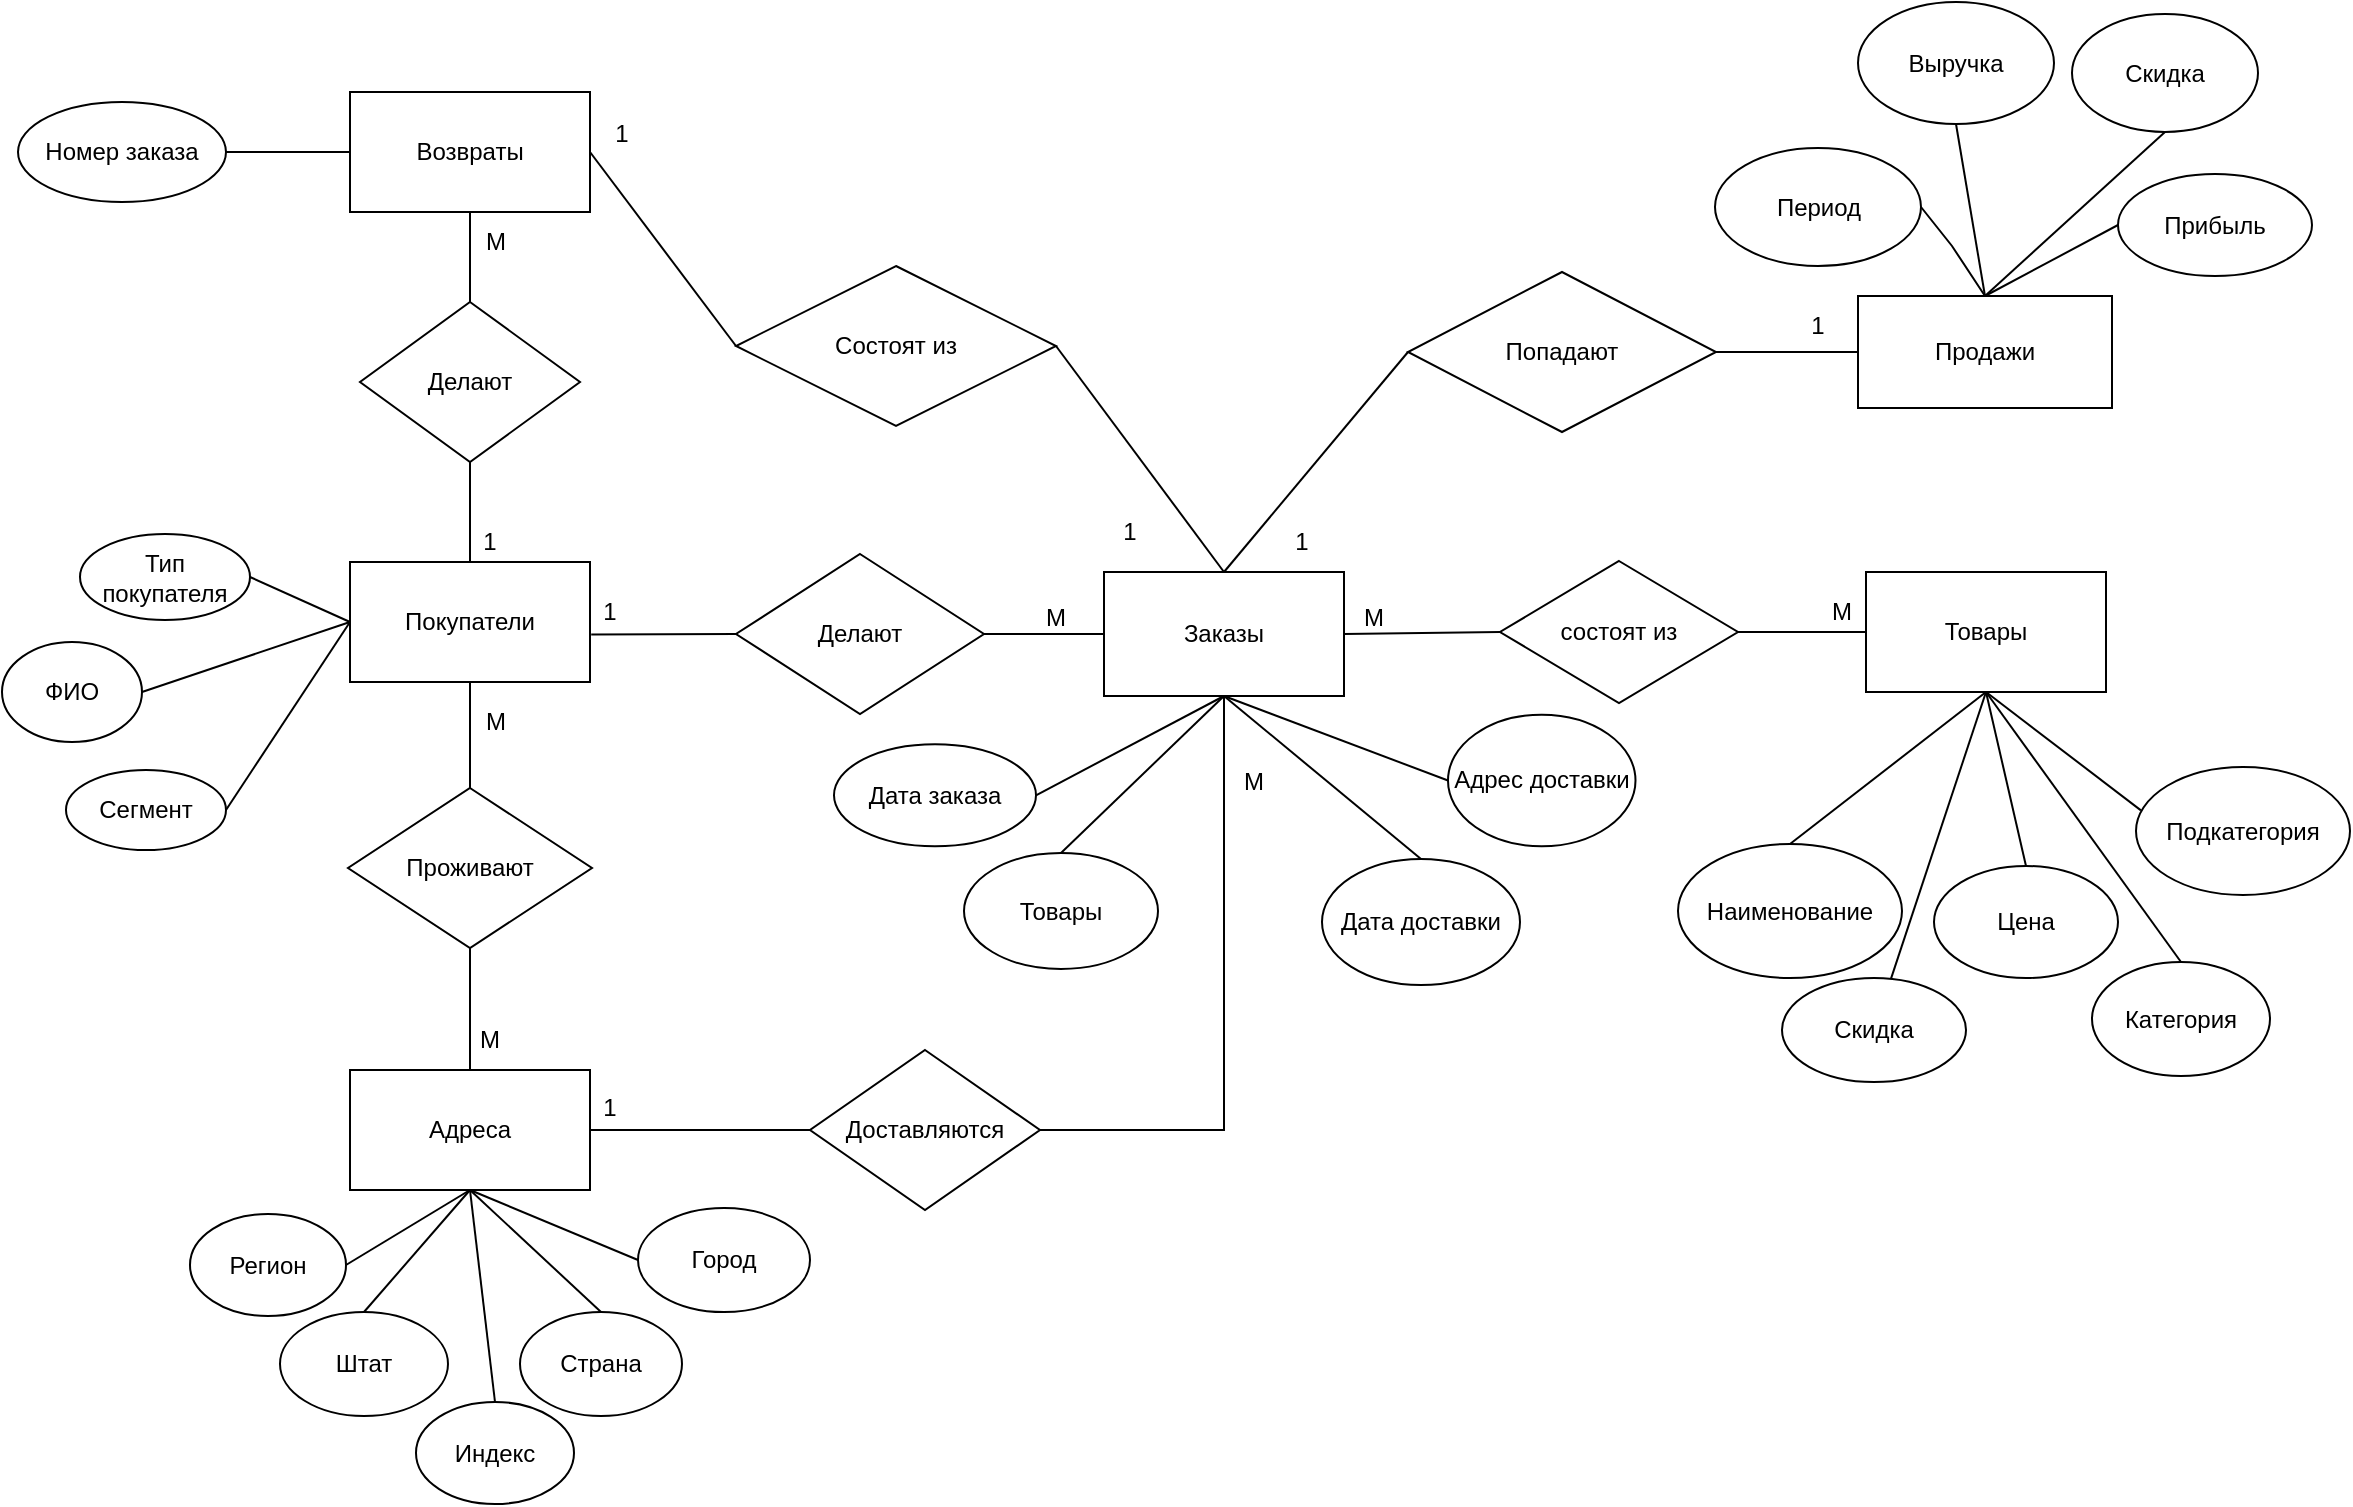 <mxfile version="22.1.2" type="device">
  <diagram name="Страница — 1" id="apwfE-f1WL90ulQSwabG">
    <mxGraphModel dx="780" dy="504" grid="0" gridSize="10" guides="1" tooltips="1" connect="1" arrows="1" fold="1" page="1" pageScale="1" pageWidth="2339" pageHeight="3300" math="0" shadow="0">
      <root>
        <mxCell id="0" />
        <mxCell id="1" parent="0" />
        <mxCell id="ktaWgxFLRodnAdldITZK-1" value="ФИО" style="ellipse;whiteSpace=wrap;html=1;" parent="1" vertex="1">
          <mxGeometry x="376" y="544" width="70" height="50" as="geometry" />
        </mxCell>
        <mxCell id="ktaWgxFLRodnAdldITZK-2" value="Заказы" style="rounded=0;whiteSpace=wrap;html=1;" parent="1" vertex="1">
          <mxGeometry x="927" y="509" width="120" height="62" as="geometry" />
        </mxCell>
        <mxCell id="BEF1kd6mPU6jR4_3J1zj-1" value="Покупатели" style="rounded=0;whiteSpace=wrap;html=1;" parent="1" vertex="1">
          <mxGeometry x="550" y="504" width="120" height="60" as="geometry" />
        </mxCell>
        <mxCell id="BEF1kd6mPU6jR4_3J1zj-4" value="Товары" style="rounded=0;whiteSpace=wrap;html=1;" parent="1" vertex="1">
          <mxGeometry x="1308" y="509" width="120" height="60" as="geometry" />
        </mxCell>
        <mxCell id="BEF1kd6mPU6jR4_3J1zj-6" value="Возвраты" style="rounded=0;whiteSpace=wrap;html=1;" parent="1" vertex="1">
          <mxGeometry x="550" y="269" width="120" height="60" as="geometry" />
        </mxCell>
        <mxCell id="BEF1kd6mPU6jR4_3J1zj-9" value="Сегмент" style="ellipse;whiteSpace=wrap;html=1;" parent="1" vertex="1">
          <mxGeometry x="408" y="608" width="80" height="40" as="geometry" />
        </mxCell>
        <mxCell id="BEF1kd6mPU6jR4_3J1zj-35" value="" style="endArrow=none;html=1;rounded=0;exitX=1;exitY=0.5;exitDx=0;exitDy=0;entryX=0;entryY=0.5;entryDx=0;entryDy=0;" parent="1" source="BEF1kd6mPU6jR4_3J1zj-9" target="BEF1kd6mPU6jR4_3J1zj-1" edge="1">
          <mxGeometry width="50" height="50" relative="1" as="geometry">
            <mxPoint x="650" y="540" as="sourcePoint" />
            <mxPoint x="550" y="460" as="targetPoint" />
          </mxGeometry>
        </mxCell>
        <mxCell id="BEF1kd6mPU6jR4_3J1zj-37" value="" style="endArrow=none;html=1;rounded=0;exitX=1;exitY=0.5;exitDx=0;exitDy=0;entryX=0;entryY=0.5;entryDx=0;entryDy=0;" parent="1" source="ktaWgxFLRodnAdldITZK-1" target="BEF1kd6mPU6jR4_3J1zj-1" edge="1">
          <mxGeometry width="50" height="50" relative="1" as="geometry">
            <mxPoint x="650" y="540" as="sourcePoint" />
            <mxPoint x="550" y="460" as="targetPoint" />
          </mxGeometry>
        </mxCell>
        <mxCell id="BEF1kd6mPU6jR4_3J1zj-39" value="Наименование" style="ellipse;whiteSpace=wrap;html=1;" parent="1" vertex="1">
          <mxGeometry x="1214" y="645" width="112" height="67" as="geometry" />
        </mxCell>
        <mxCell id="BEF1kd6mPU6jR4_3J1zj-40" value="Категория" style="ellipse;whiteSpace=wrap;html=1;" parent="1" vertex="1">
          <mxGeometry x="1421" y="704" width="89" height="57" as="geometry" />
        </mxCell>
        <mxCell id="BEF1kd6mPU6jR4_3J1zj-41" value="Подкатегория" style="ellipse;whiteSpace=wrap;html=1;" parent="1" vertex="1">
          <mxGeometry x="1443" y="606.5" width="107" height="64" as="geometry" />
        </mxCell>
        <mxCell id="BEF1kd6mPU6jR4_3J1zj-42" value="Цена" style="ellipse;whiteSpace=wrap;html=1;" parent="1" vertex="1">
          <mxGeometry x="1342" y="656" width="92" height="56" as="geometry" />
        </mxCell>
        <mxCell id="BEF1kd6mPU6jR4_3J1zj-43" value="Скидка" style="ellipse;whiteSpace=wrap;html=1;" parent="1" vertex="1">
          <mxGeometry x="1266" y="712" width="92" height="52" as="geometry" />
        </mxCell>
        <mxCell id="BEF1kd6mPU6jR4_3J1zj-44" value="" style="endArrow=none;html=1;rounded=0;entryX=0.5;entryY=1;entryDx=0;entryDy=0;exitX=0.5;exitY=0;exitDx=0;exitDy=0;" parent="1" source="BEF1kd6mPU6jR4_3J1zj-40" target="BEF1kd6mPU6jR4_3J1zj-4" edge="1">
          <mxGeometry width="50" height="50" relative="1" as="geometry">
            <mxPoint x="950" y="680" as="sourcePoint" />
            <mxPoint x="1000" y="630" as="targetPoint" />
          </mxGeometry>
        </mxCell>
        <mxCell id="BEF1kd6mPU6jR4_3J1zj-45" value="" style="endArrow=none;html=1;rounded=0;exitX=0.023;exitY=0.339;exitDx=0;exitDy=0;entryX=0.5;entryY=1;entryDx=0;entryDy=0;exitPerimeter=0;" parent="1" source="BEF1kd6mPU6jR4_3J1zj-41" target="BEF1kd6mPU6jR4_3J1zj-4" edge="1">
          <mxGeometry width="50" height="50" relative="1" as="geometry">
            <mxPoint x="1020" y="700" as="sourcePoint" />
            <mxPoint x="1320" y="500" as="targetPoint" />
          </mxGeometry>
        </mxCell>
        <mxCell id="BEF1kd6mPU6jR4_3J1zj-46" value="" style="endArrow=none;html=1;rounded=0;entryX=0.5;entryY=1;entryDx=0;entryDy=0;" parent="1" source="BEF1kd6mPU6jR4_3J1zj-43" target="BEF1kd6mPU6jR4_3J1zj-4" edge="1">
          <mxGeometry width="50" height="50" relative="1" as="geometry">
            <mxPoint x="1020" y="710" as="sourcePoint" />
            <mxPoint x="1070" y="660" as="targetPoint" />
          </mxGeometry>
        </mxCell>
        <mxCell id="BEF1kd6mPU6jR4_3J1zj-48" value="" style="endArrow=none;html=1;rounded=0;entryX=0.5;entryY=1;entryDx=0;entryDy=0;exitX=0.5;exitY=0;exitDx=0;exitDy=0;" parent="1" source="BEF1kd6mPU6jR4_3J1zj-39" target="BEF1kd6mPU6jR4_3J1zj-4" edge="1">
          <mxGeometry width="50" height="50" relative="1" as="geometry">
            <mxPoint x="790" y="660" as="sourcePoint" />
            <mxPoint x="840" y="610" as="targetPoint" />
          </mxGeometry>
        </mxCell>
        <mxCell id="BEF1kd6mPU6jR4_3J1zj-52" style="edgeStyle=orthogonalEdgeStyle;rounded=0;orthogonalLoop=1;jettySize=auto;html=1;exitX=0.5;exitY=1;exitDx=0;exitDy=0;" parent="1" source="BEF1kd6mPU6jR4_3J1zj-39" target="BEF1kd6mPU6jR4_3J1zj-39" edge="1">
          <mxGeometry relative="1" as="geometry" />
        </mxCell>
        <mxCell id="BEF1kd6mPU6jR4_3J1zj-55" value="" style="endArrow=none;html=1;rounded=0;exitX=0.5;exitY=0;exitDx=0;exitDy=0;entryX=0.5;entryY=1;entryDx=0;entryDy=0;" parent="1" source="BEF1kd6mPU6jR4_3J1zj-42" target="BEF1kd6mPU6jR4_3J1zj-4" edge="1">
          <mxGeometry width="50" height="50" relative="1" as="geometry">
            <mxPoint x="1280" y="330" as="sourcePoint" />
            <mxPoint x="1387" y="593" as="targetPoint" />
          </mxGeometry>
        </mxCell>
        <mxCell id="BEF1kd6mPU6jR4_3J1zj-73" value="Тип покупателя" style="ellipse;whiteSpace=wrap;html=1;" parent="1" vertex="1">
          <mxGeometry x="415" y="490" width="85" height="43" as="geometry" />
        </mxCell>
        <mxCell id="BEF1kd6mPU6jR4_3J1zj-74" value="" style="endArrow=none;html=1;rounded=0;entryX=0;entryY=0.5;entryDx=0;entryDy=0;exitX=1;exitY=0.5;exitDx=0;exitDy=0;" parent="1" source="BEF1kd6mPU6jR4_3J1zj-73" target="BEF1kd6mPU6jR4_3J1zj-1" edge="1">
          <mxGeometry width="50" height="50" relative="1" as="geometry">
            <mxPoint x="450" y="410" as="sourcePoint" />
            <mxPoint x="550" y="460" as="targetPoint" />
          </mxGeometry>
        </mxCell>
        <mxCell id="BEF1kd6mPU6jR4_3J1zj-79" value="" style="endArrow=none;html=1;rounded=0;exitX=0;exitY=0.5;exitDx=0;exitDy=0;entryX=1;entryY=0.5;entryDx=0;entryDy=0;" parent="1" source="BEF1kd6mPU6jR4_3J1zj-6" target="BEF1kd6mPU6jR4_3J1zj-146" edge="1">
          <mxGeometry width="50" height="50" relative="1" as="geometry">
            <mxPoint x="408" y="208" as="sourcePoint" />
            <mxPoint x="791" y="629" as="targetPoint" />
          </mxGeometry>
        </mxCell>
        <mxCell id="BEF1kd6mPU6jR4_3J1zj-112" value="1" style="text;html=1;strokeColor=none;fillColor=none;align=center;verticalAlign=middle;whiteSpace=wrap;rounded=0;" parent="1" vertex="1">
          <mxGeometry x="650" y="508.5" width="60" height="41" as="geometry" />
        </mxCell>
        <mxCell id="BEF1kd6mPU6jR4_3J1zj-113" value="M" style="text;html=1;strokeColor=none;fillColor=none;align=center;verticalAlign=middle;whiteSpace=wrap;rounded=0;" parent="1" vertex="1">
          <mxGeometry x="873" y="517" width="60" height="30" as="geometry" />
        </mxCell>
        <mxCell id="BEF1kd6mPU6jR4_3J1zj-114" value="M" style="text;html=1;strokeColor=none;fillColor=none;align=center;verticalAlign=middle;whiteSpace=wrap;rounded=0;" parent="1" vertex="1">
          <mxGeometry x="1032" y="517" width="60" height="30" as="geometry" />
        </mxCell>
        <mxCell id="BEF1kd6mPU6jR4_3J1zj-115" value="M" style="text;html=1;strokeColor=none;fillColor=none;align=center;verticalAlign=middle;whiteSpace=wrap;rounded=0;" parent="1" vertex="1">
          <mxGeometry x="1266" y="514" width="60" height="30" as="geometry" />
        </mxCell>
        <mxCell id="BEF1kd6mPU6jR4_3J1zj-122" value="Адреса" style="rounded=0;whiteSpace=wrap;html=1;" parent="1" vertex="1">
          <mxGeometry x="550" y="758" width="120" height="60" as="geometry" />
        </mxCell>
        <mxCell id="BEF1kd6mPU6jR4_3J1zj-125" value="Город" style="ellipse;whiteSpace=wrap;html=1;" parent="1" vertex="1">
          <mxGeometry x="694" y="827" width="86" height="52" as="geometry" />
        </mxCell>
        <mxCell id="BEF1kd6mPU6jR4_3J1zj-127" value="" style="endArrow=none;html=1;rounded=0;entryX=0;entryY=0.5;entryDx=0;entryDy=0;exitX=0.5;exitY=1;exitDx=0;exitDy=0;" parent="1" source="BEF1kd6mPU6jR4_3J1zj-122" target="BEF1kd6mPU6jR4_3J1zj-125" edge="1">
          <mxGeometry width="50" height="50" relative="1" as="geometry">
            <mxPoint x="682" y="324" as="sourcePoint" />
            <mxPoint x="732" y="274" as="targetPoint" />
          </mxGeometry>
        </mxCell>
        <mxCell id="BEF1kd6mPU6jR4_3J1zj-128" value="Индекс" style="ellipse;whiteSpace=wrap;html=1;" parent="1" vertex="1">
          <mxGeometry x="583" y="924" width="79" height="51" as="geometry" />
        </mxCell>
        <mxCell id="BEF1kd6mPU6jR4_3J1zj-129" value="Штат" style="ellipse;whiteSpace=wrap;html=1;" parent="1" vertex="1">
          <mxGeometry x="515" y="879" width="84" height="52" as="geometry" />
        </mxCell>
        <mxCell id="BEF1kd6mPU6jR4_3J1zj-130" value="" style="endArrow=none;html=1;rounded=0;entryX=0.5;entryY=0;entryDx=0;entryDy=0;exitX=0.5;exitY=1;exitDx=0;exitDy=0;" parent="1" source="BEF1kd6mPU6jR4_3J1zj-122" target="BEF1kd6mPU6jR4_3J1zj-129" edge="1">
          <mxGeometry width="50" height="50" relative="1" as="geometry">
            <mxPoint x="614" y="769" as="sourcePoint" />
            <mxPoint x="668" y="346" as="targetPoint" />
          </mxGeometry>
        </mxCell>
        <mxCell id="BEF1kd6mPU6jR4_3J1zj-131" value="" style="endArrow=none;html=1;rounded=0;entryX=0.5;entryY=0;entryDx=0;entryDy=0;exitX=0.5;exitY=1;exitDx=0;exitDy=0;" parent="1" source="BEF1kd6mPU6jR4_3J1zj-122" target="BEF1kd6mPU6jR4_3J1zj-128" edge="1">
          <mxGeometry width="50" height="50" relative="1" as="geometry">
            <mxPoint x="555" y="380" as="sourcePoint" />
            <mxPoint x="605" y="330" as="targetPoint" />
          </mxGeometry>
        </mxCell>
        <mxCell id="BEF1kd6mPU6jR4_3J1zj-132" value="Страна" style="ellipse;whiteSpace=wrap;html=1;" parent="1" vertex="1">
          <mxGeometry x="635" y="879" width="81" height="52" as="geometry" />
        </mxCell>
        <mxCell id="BEF1kd6mPU6jR4_3J1zj-133" value="" style="endArrow=none;html=1;rounded=0;entryX=0.5;entryY=0;entryDx=0;entryDy=0;exitX=0.5;exitY=1;exitDx=0;exitDy=0;" parent="1" source="BEF1kd6mPU6jR4_3J1zj-122" target="BEF1kd6mPU6jR4_3J1zj-132" edge="1">
          <mxGeometry width="50" height="50" relative="1" as="geometry">
            <mxPoint x="631" y="333" as="sourcePoint" />
            <mxPoint x="657" y="312" as="targetPoint" />
          </mxGeometry>
        </mxCell>
        <mxCell id="BEF1kd6mPU6jR4_3J1zj-140" value="M" style="text;html=1;strokeColor=none;fillColor=none;align=center;verticalAlign=middle;whiteSpace=wrap;rounded=0;" parent="1" vertex="1">
          <mxGeometry x="590" y="728" width="60" height="30" as="geometry" />
        </mxCell>
        <mxCell id="BEF1kd6mPU6jR4_3J1zj-146" value="Номер заказа" style="ellipse;whiteSpace=wrap;html=1;" parent="1" vertex="1">
          <mxGeometry x="384" y="274" width="104" height="50" as="geometry" />
        </mxCell>
        <mxCell id="BEF1kd6mPU6jR4_3J1zj-148" value="Регион" style="ellipse;whiteSpace=wrap;html=1;" parent="1" vertex="1">
          <mxGeometry x="470" y="830" width="78" height="51" as="geometry" />
        </mxCell>
        <mxCell id="BEF1kd6mPU6jR4_3J1zj-149" value="" style="endArrow=none;html=1;rounded=0;entryX=1;entryY=0.5;entryDx=0;entryDy=0;exitX=0.5;exitY=1;exitDx=0;exitDy=0;" parent="1" source="BEF1kd6mPU6jR4_3J1zj-122" target="BEF1kd6mPU6jR4_3J1zj-148" edge="1">
          <mxGeometry width="50" height="50" relative="1" as="geometry">
            <mxPoint x="506" y="281" as="sourcePoint" />
            <mxPoint x="556" y="231" as="targetPoint" />
          </mxGeometry>
        </mxCell>
        <mxCell id="8dnMsoTYUAlKvkY7_nYq-1" value="Делают" style="rhombus;whiteSpace=wrap;html=1;" parent="1" vertex="1">
          <mxGeometry x="743" y="500" width="124" height="80" as="geometry" />
        </mxCell>
        <mxCell id="8dnMsoTYUAlKvkY7_nYq-4" value="" style="endArrow=none;html=1;rounded=0;exitX=1.005;exitY=0.605;exitDx=0;exitDy=0;exitPerimeter=0;entryX=0;entryY=0.5;entryDx=0;entryDy=0;" parent="1" source="BEF1kd6mPU6jR4_3J1zj-1" target="8dnMsoTYUAlKvkY7_nYq-1" edge="1">
          <mxGeometry width="50" height="50" relative="1" as="geometry">
            <mxPoint x="755" y="542" as="sourcePoint" />
            <mxPoint x="805" y="492" as="targetPoint" />
          </mxGeometry>
        </mxCell>
        <mxCell id="8dnMsoTYUAlKvkY7_nYq-5" value="" style="endArrow=none;html=1;rounded=0;entryX=0;entryY=0.5;entryDx=0;entryDy=0;exitX=1;exitY=0.5;exitDx=0;exitDy=0;" parent="1" source="8dnMsoTYUAlKvkY7_nYq-1" target="ktaWgxFLRodnAdldITZK-2" edge="1">
          <mxGeometry width="50" height="50" relative="1" as="geometry">
            <mxPoint x="755" y="542" as="sourcePoint" />
            <mxPoint x="805" y="492" as="targetPoint" />
          </mxGeometry>
        </mxCell>
        <mxCell id="8dnMsoTYUAlKvkY7_nYq-6" value="состоят из" style="rhombus;whiteSpace=wrap;html=1;" parent="1" vertex="1">
          <mxGeometry x="1125" y="503.5" width="119" height="71" as="geometry" />
        </mxCell>
        <mxCell id="8dnMsoTYUAlKvkY7_nYq-7" value="" style="endArrow=none;html=1;rounded=0;entryX=0;entryY=0.5;entryDx=0;entryDy=0;exitX=1;exitY=0.5;exitDx=0;exitDy=0;" parent="1" source="ktaWgxFLRodnAdldITZK-2" target="8dnMsoTYUAlKvkY7_nYq-6" edge="1">
          <mxGeometry width="50" height="50" relative="1" as="geometry">
            <mxPoint x="1052" y="540" as="sourcePoint" />
            <mxPoint x="1102" y="490" as="targetPoint" />
          </mxGeometry>
        </mxCell>
        <mxCell id="8dnMsoTYUAlKvkY7_nYq-8" value="" style="endArrow=none;html=1;rounded=0;exitX=1;exitY=0.5;exitDx=0;exitDy=0;entryX=0;entryY=0.5;entryDx=0;entryDy=0;" parent="1" source="8dnMsoTYUAlKvkY7_nYq-6" target="BEF1kd6mPU6jR4_3J1zj-4" edge="1">
          <mxGeometry width="50" height="50" relative="1" as="geometry">
            <mxPoint x="1253" y="559" as="sourcePoint" />
            <mxPoint x="1303" y="509" as="targetPoint" />
          </mxGeometry>
        </mxCell>
        <mxCell id="8dnMsoTYUAlKvkY7_nYq-11" value="Проживают" style="rhombus;whiteSpace=wrap;html=1;" parent="1" vertex="1">
          <mxGeometry x="549" y="617" width="122" height="80" as="geometry" />
        </mxCell>
        <mxCell id="8dnMsoTYUAlKvkY7_nYq-12" value="" style="endArrow=none;html=1;rounded=0;entryX=0.5;entryY=1;entryDx=0;entryDy=0;exitX=0.5;exitY=0;exitDx=0;exitDy=0;" parent="1" source="8dnMsoTYUAlKvkY7_nYq-11" target="BEF1kd6mPU6jR4_3J1zj-1" edge="1">
          <mxGeometry width="50" height="50" relative="1" as="geometry">
            <mxPoint x="548" y="641" as="sourcePoint" />
            <mxPoint x="598" y="591" as="targetPoint" />
          </mxGeometry>
        </mxCell>
        <mxCell id="8dnMsoTYUAlKvkY7_nYq-13" value="" style="endArrow=none;html=1;rounded=0;entryX=0.5;entryY=1;entryDx=0;entryDy=0;exitX=0.5;exitY=0;exitDx=0;exitDy=0;" parent="1" source="BEF1kd6mPU6jR4_3J1zj-122" target="8dnMsoTYUAlKvkY7_nYq-11" edge="1">
          <mxGeometry width="50" height="50" relative="1" as="geometry">
            <mxPoint x="493" y="765" as="sourcePoint" />
            <mxPoint x="543" y="715" as="targetPoint" />
          </mxGeometry>
        </mxCell>
        <mxCell id="8dnMsoTYUAlKvkY7_nYq-15" value="Делают" style="rhombus;whiteSpace=wrap;html=1;" parent="1" vertex="1">
          <mxGeometry x="555" y="374" width="110" height="80" as="geometry" />
        </mxCell>
        <mxCell id="8dnMsoTYUAlKvkY7_nYq-16" value="" style="endArrow=none;html=1;rounded=0;entryX=0.5;entryY=1;entryDx=0;entryDy=0;exitX=0.5;exitY=0;exitDx=0;exitDy=0;" parent="1" source="8dnMsoTYUAlKvkY7_nYq-15" target="BEF1kd6mPU6jR4_3J1zj-6" edge="1">
          <mxGeometry width="50" height="50" relative="1" as="geometry">
            <mxPoint x="938" y="516" as="sourcePoint" />
            <mxPoint x="988" y="466" as="targetPoint" />
          </mxGeometry>
        </mxCell>
        <mxCell id="8dnMsoTYUAlKvkY7_nYq-17" value="" style="endArrow=none;html=1;rounded=0;entryX=0.5;entryY=1;entryDx=0;entryDy=0;exitX=0.5;exitY=0;exitDx=0;exitDy=0;" parent="1" source="BEF1kd6mPU6jR4_3J1zj-1" target="8dnMsoTYUAlKvkY7_nYq-15" edge="1">
          <mxGeometry width="50" height="50" relative="1" as="geometry">
            <mxPoint x="583" y="511" as="sourcePoint" />
            <mxPoint x="633" y="461" as="targetPoint" />
          </mxGeometry>
        </mxCell>
        <mxCell id="8dnMsoTYUAlKvkY7_nYq-19" value="Состоят из" style="rhombus;whiteSpace=wrap;html=1;" parent="1" vertex="1">
          <mxGeometry x="743" y="356" width="160" height="80" as="geometry" />
        </mxCell>
        <mxCell id="8dnMsoTYUAlKvkY7_nYq-20" value="" style="endArrow=none;html=1;rounded=0;exitX=1;exitY=0.5;exitDx=0;exitDy=0;entryX=0;entryY=0.5;entryDx=0;entryDy=0;" parent="1" source="BEF1kd6mPU6jR4_3J1zj-6" target="8dnMsoTYUAlKvkY7_nYq-19" edge="1">
          <mxGeometry width="50" height="50" relative="1" as="geometry">
            <mxPoint x="950" y="548" as="sourcePoint" />
            <mxPoint x="790" y="252" as="targetPoint" />
          </mxGeometry>
        </mxCell>
        <mxCell id="8dnMsoTYUAlKvkY7_nYq-21" value="" style="endArrow=none;html=1;rounded=0;entryX=1;entryY=0.5;entryDx=0;entryDy=0;exitX=0.5;exitY=0;exitDx=0;exitDy=0;" parent="1" source="ktaWgxFLRodnAdldITZK-2" target="8dnMsoTYUAlKvkY7_nYq-19" edge="1">
          <mxGeometry width="50" height="50" relative="1" as="geometry">
            <mxPoint x="950" y="522" as="sourcePoint" />
            <mxPoint x="1000" y="472" as="targetPoint" />
          </mxGeometry>
        </mxCell>
        <mxCell id="8dnMsoTYUAlKvkY7_nYq-22" value="Продажи" style="rounded=0;whiteSpace=wrap;html=1;" parent="1" vertex="1">
          <mxGeometry x="1304" y="371" width="127" height="56" as="geometry" />
        </mxCell>
        <mxCell id="8dnMsoTYUAlKvkY7_nYq-24" value="Попадают" style="rhombus;whiteSpace=wrap;html=1;" parent="1" vertex="1">
          <mxGeometry x="1079" y="359" width="154" height="80" as="geometry" />
        </mxCell>
        <mxCell id="8dnMsoTYUAlKvkY7_nYq-25" value="" style="endArrow=none;html=1;rounded=0;entryX=0.5;entryY=0;entryDx=0;entryDy=0;exitX=0;exitY=0.5;exitDx=0;exitDy=0;" parent="1" source="8dnMsoTYUAlKvkY7_nYq-24" target="ktaWgxFLRodnAdldITZK-2" edge="1">
          <mxGeometry width="50" height="50" relative="1" as="geometry">
            <mxPoint x="1059" y="355" as="sourcePoint" />
            <mxPoint x="985" y="585" as="targetPoint" />
          </mxGeometry>
        </mxCell>
        <mxCell id="8dnMsoTYUAlKvkY7_nYq-26" value="" style="endArrow=none;html=1;rounded=0;exitX=1;exitY=0.5;exitDx=0;exitDy=0;entryX=0;entryY=0.5;entryDx=0;entryDy=0;" parent="1" source="8dnMsoTYUAlKvkY7_nYq-24" target="8dnMsoTYUAlKvkY7_nYq-22" edge="1">
          <mxGeometry width="50" height="50" relative="1" as="geometry">
            <mxPoint x="950" y="522" as="sourcePoint" />
            <mxPoint x="1079" y="313" as="targetPoint" />
          </mxGeometry>
        </mxCell>
        <mxCell id="_ZxPI0OP1K60pM6ZVlpR-1" value="1" style="text;html=1;strokeColor=none;fillColor=none;align=center;verticalAlign=middle;whiteSpace=wrap;rounded=0;" parent="1" vertex="1">
          <mxGeometry x="590" y="473" width="60" height="41" as="geometry" />
        </mxCell>
        <mxCell id="_ZxPI0OP1K60pM6ZVlpR-2" value="M" style="text;html=1;strokeColor=none;fillColor=none;align=center;verticalAlign=middle;whiteSpace=wrap;rounded=0;" parent="1" vertex="1">
          <mxGeometry x="592.5" y="329" width="60" height="30" as="geometry" />
        </mxCell>
        <mxCell id="_ZxPI0OP1K60pM6ZVlpR-3" value="1" style="text;html=1;strokeColor=none;fillColor=none;align=center;verticalAlign=middle;whiteSpace=wrap;rounded=0;" parent="1" vertex="1">
          <mxGeometry x="656" y="269" width="60" height="41" as="geometry" />
        </mxCell>
        <mxCell id="_ZxPI0OP1K60pM6ZVlpR-4" value="1" style="text;html=1;strokeColor=none;fillColor=none;align=center;verticalAlign=middle;whiteSpace=wrap;rounded=0;" parent="1" vertex="1">
          <mxGeometry x="1254" y="365" width="60" height="41" as="geometry" />
        </mxCell>
        <mxCell id="_ZxPI0OP1K60pM6ZVlpR-6" value="1" style="text;html=1;strokeColor=none;fillColor=none;align=center;verticalAlign=middle;whiteSpace=wrap;rounded=0;" parent="1" vertex="1">
          <mxGeometry x="910" y="468" width="60" height="41" as="geometry" />
        </mxCell>
        <mxCell id="_ZxPI0OP1K60pM6ZVlpR-7" value="1" style="text;html=1;strokeColor=none;fillColor=none;align=center;verticalAlign=middle;whiteSpace=wrap;rounded=0;" parent="1" vertex="1">
          <mxGeometry x="996" y="473" width="60" height="41" as="geometry" />
        </mxCell>
        <mxCell id="_ZxPI0OP1K60pM6ZVlpR-8" value="Дата заказа" style="ellipse;whiteSpace=wrap;html=1;" parent="1" vertex="1">
          <mxGeometry x="792" y="595.13" width="101" height="51" as="geometry" />
        </mxCell>
        <mxCell id="_ZxPI0OP1K60pM6ZVlpR-9" value="Товары" style="ellipse;whiteSpace=wrap;html=1;" parent="1" vertex="1">
          <mxGeometry x="857" y="649.5" width="97" height="58" as="geometry" />
        </mxCell>
        <mxCell id="_ZxPI0OP1K60pM6ZVlpR-10" value="Адрес доставки" style="ellipse;whiteSpace=wrap;html=1;direction=south;" parent="1" vertex="1">
          <mxGeometry x="1099" y="580.38" width="93.75" height="65.75" as="geometry" />
        </mxCell>
        <mxCell id="_ZxPI0OP1K60pM6ZVlpR-11" value="Дата доставки" style="ellipse;whiteSpace=wrap;html=1;" parent="1" vertex="1">
          <mxGeometry x="1036" y="652.5" width="99" height="63" as="geometry" />
        </mxCell>
        <mxCell id="_ZxPI0OP1K60pM6ZVlpR-12" value="" style="endArrow=none;html=1;rounded=0;entryX=0.5;entryY=1;entryDx=0;entryDy=0;exitX=1;exitY=0.5;exitDx=0;exitDy=0;" parent="1" source="_ZxPI0OP1K60pM6ZVlpR-8" target="ktaWgxFLRodnAdldITZK-2" edge="1">
          <mxGeometry width="50" height="50" relative="1" as="geometry">
            <mxPoint x="941" y="676" as="sourcePoint" />
            <mxPoint x="991" y="626" as="targetPoint" />
          </mxGeometry>
        </mxCell>
        <mxCell id="_ZxPI0OP1K60pM6ZVlpR-13" value="" style="endArrow=none;html=1;rounded=0;entryX=0.5;entryY=1;entryDx=0;entryDy=0;exitX=0.5;exitY=1;exitDx=0;exitDy=0;" parent="1" source="_ZxPI0OP1K60pM6ZVlpR-10" target="ktaWgxFLRodnAdldITZK-2" edge="1">
          <mxGeometry width="50" height="50" relative="1" as="geometry">
            <mxPoint x="837" y="780" as="sourcePoint" />
            <mxPoint x="887" y="730" as="targetPoint" />
          </mxGeometry>
        </mxCell>
        <mxCell id="_ZxPI0OP1K60pM6ZVlpR-14" value="" style="endArrow=none;html=1;rounded=0;entryX=0.5;entryY=1;entryDx=0;entryDy=0;exitX=0.5;exitY=0;exitDx=0;exitDy=0;" parent="1" source="_ZxPI0OP1K60pM6ZVlpR-11" target="ktaWgxFLRodnAdldITZK-2" edge="1">
          <mxGeometry width="50" height="50" relative="1" as="geometry">
            <mxPoint x="903" y="718" as="sourcePoint" />
            <mxPoint x="953" y="668" as="targetPoint" />
          </mxGeometry>
        </mxCell>
        <mxCell id="_ZxPI0OP1K60pM6ZVlpR-16" value="" style="endArrow=none;html=1;rounded=0;entryX=0.5;entryY=1;entryDx=0;entryDy=0;exitX=0.5;exitY=0;exitDx=0;exitDy=0;" parent="1" source="_ZxPI0OP1K60pM6ZVlpR-9" target="ktaWgxFLRodnAdldITZK-2" edge="1">
          <mxGeometry width="50" height="50" relative="1" as="geometry">
            <mxPoint x="787" y="739" as="sourcePoint" />
            <mxPoint x="837" y="689" as="targetPoint" />
          </mxGeometry>
        </mxCell>
        <mxCell id="_ZxPI0OP1K60pM6ZVlpR-18" value="Период" style="ellipse;whiteSpace=wrap;html=1;" parent="1" vertex="1">
          <mxGeometry x="1232.5" y="297" width="103" height="59" as="geometry" />
        </mxCell>
        <mxCell id="_ZxPI0OP1K60pM6ZVlpR-19" value="Выручка" style="ellipse;whiteSpace=wrap;html=1;" parent="1" vertex="1">
          <mxGeometry x="1304" y="224" width="98" height="61" as="geometry" />
        </mxCell>
        <mxCell id="_ZxPI0OP1K60pM6ZVlpR-20" value="Прибыль" style="ellipse;whiteSpace=wrap;html=1;" parent="1" vertex="1">
          <mxGeometry x="1434" y="310" width="97" height="51" as="geometry" />
        </mxCell>
        <mxCell id="_ZxPI0OP1K60pM6ZVlpR-21" value="Скидка" style="ellipse;whiteSpace=wrap;html=1;" parent="1" vertex="1">
          <mxGeometry x="1411" y="230" width="93" height="59" as="geometry" />
        </mxCell>
        <mxCell id="_ZxPI0OP1K60pM6ZVlpR-22" value="" style="endArrow=none;html=1;rounded=0;entryX=0;entryY=0.5;entryDx=0;entryDy=0;exitX=0.5;exitY=0;exitDx=0;exitDy=0;" parent="1" source="8dnMsoTYUAlKvkY7_nYq-22" target="_ZxPI0OP1K60pM6ZVlpR-20" edge="1">
          <mxGeometry width="50" height="50" relative="1" as="geometry">
            <mxPoint x="1369" y="332" as="sourcePoint" />
            <mxPoint x="1419" y="282" as="targetPoint" />
          </mxGeometry>
        </mxCell>
        <mxCell id="_ZxPI0OP1K60pM6ZVlpR-23" value="" style="endArrow=none;html=1;rounded=0;entryX=0.5;entryY=1;entryDx=0;entryDy=0;exitX=0.5;exitY=0;exitDx=0;exitDy=0;" parent="1" source="8dnMsoTYUAlKvkY7_nYq-22" target="_ZxPI0OP1K60pM6ZVlpR-21" edge="1">
          <mxGeometry width="50" height="50" relative="1" as="geometry">
            <mxPoint x="1121" y="217" as="sourcePoint" />
            <mxPoint x="1171" y="167" as="targetPoint" />
          </mxGeometry>
        </mxCell>
        <mxCell id="_ZxPI0OP1K60pM6ZVlpR-24" value="" style="endArrow=none;html=1;rounded=0;entryX=0.5;entryY=1;entryDx=0;entryDy=0;exitX=0.5;exitY=0;exitDx=0;exitDy=0;" parent="1" source="8dnMsoTYUAlKvkY7_nYq-22" target="_ZxPI0OP1K60pM6ZVlpR-19" edge="1">
          <mxGeometry width="50" height="50" relative="1" as="geometry">
            <mxPoint x="1147" y="310" as="sourcePoint" />
            <mxPoint x="1197" y="260" as="targetPoint" />
          </mxGeometry>
        </mxCell>
        <mxCell id="_ZxPI0OP1K60pM6ZVlpR-25" value="" style="endArrow=none;html=1;rounded=0;exitX=0.5;exitY=0;exitDx=0;exitDy=0;entryX=1;entryY=0.5;entryDx=0;entryDy=0;" parent="1" source="8dnMsoTYUAlKvkY7_nYq-22" target="_ZxPI0OP1K60pM6ZVlpR-18" edge="1">
          <mxGeometry width="50" height="50" relative="1" as="geometry">
            <mxPoint x="1077" y="306" as="sourcePoint" />
            <mxPoint x="1260" y="242" as="targetPoint" />
            <Array as="points">
              <mxPoint x="1351" y="346" />
            </Array>
          </mxGeometry>
        </mxCell>
        <mxCell id="OczLdZrbNQc_nbAp8Nv8-1" value="" style="endArrow=none;html=1;rounded=0;entryX=0.5;entryY=1;entryDx=0;entryDy=0;exitX=1;exitY=0.5;exitDx=0;exitDy=0;edgeStyle=orthogonalEdgeStyle;" parent="1" source="OczLdZrbNQc_nbAp8Nv8-2" target="ktaWgxFLRodnAdldITZK-2" edge="1">
          <mxGeometry width="50" height="50" relative="1" as="geometry">
            <mxPoint x="987" y="711" as="sourcePoint" />
            <mxPoint x="999" y="711" as="targetPoint" />
          </mxGeometry>
        </mxCell>
        <mxCell id="OczLdZrbNQc_nbAp8Nv8-2" value="Доставляются" style="rhombus;whiteSpace=wrap;html=1;" parent="1" vertex="1">
          <mxGeometry x="780" y="748" width="115" height="80" as="geometry" />
        </mxCell>
        <mxCell id="OczLdZrbNQc_nbAp8Nv8-3" value="" style="endArrow=none;html=1;rounded=0;entryX=0;entryY=0.5;entryDx=0;entryDy=0;exitX=1;exitY=0.5;exitDx=0;exitDy=0;" parent="1" source="BEF1kd6mPU6jR4_3J1zj-122" target="OczLdZrbNQc_nbAp8Nv8-2" edge="1">
          <mxGeometry width="50" height="50" relative="1" as="geometry">
            <mxPoint x="871" y="676" as="sourcePoint" />
            <mxPoint x="921" y="626" as="targetPoint" />
          </mxGeometry>
        </mxCell>
        <mxCell id="OczLdZrbNQc_nbAp8Nv8-6" value="1" style="text;html=1;strokeColor=none;fillColor=none;align=center;verticalAlign=middle;whiteSpace=wrap;rounded=0;" parent="1" vertex="1">
          <mxGeometry x="650" y="756" width="60" height="41" as="geometry" />
        </mxCell>
        <mxCell id="OczLdZrbNQc_nbAp8Nv8-7" value="M" style="text;html=1;strokeColor=none;fillColor=none;align=center;verticalAlign=middle;whiteSpace=wrap;rounded=0;" parent="1" vertex="1">
          <mxGeometry x="592.5" y="569" width="60" height="30" as="geometry" />
        </mxCell>
        <mxCell id="OczLdZrbNQc_nbAp8Nv8-8" value="M" style="text;html=1;strokeColor=none;fillColor=none;align=center;verticalAlign=middle;whiteSpace=wrap;rounded=0;" parent="1" vertex="1">
          <mxGeometry x="972" y="599" width="60" height="30" as="geometry" />
        </mxCell>
      </root>
    </mxGraphModel>
  </diagram>
</mxfile>
